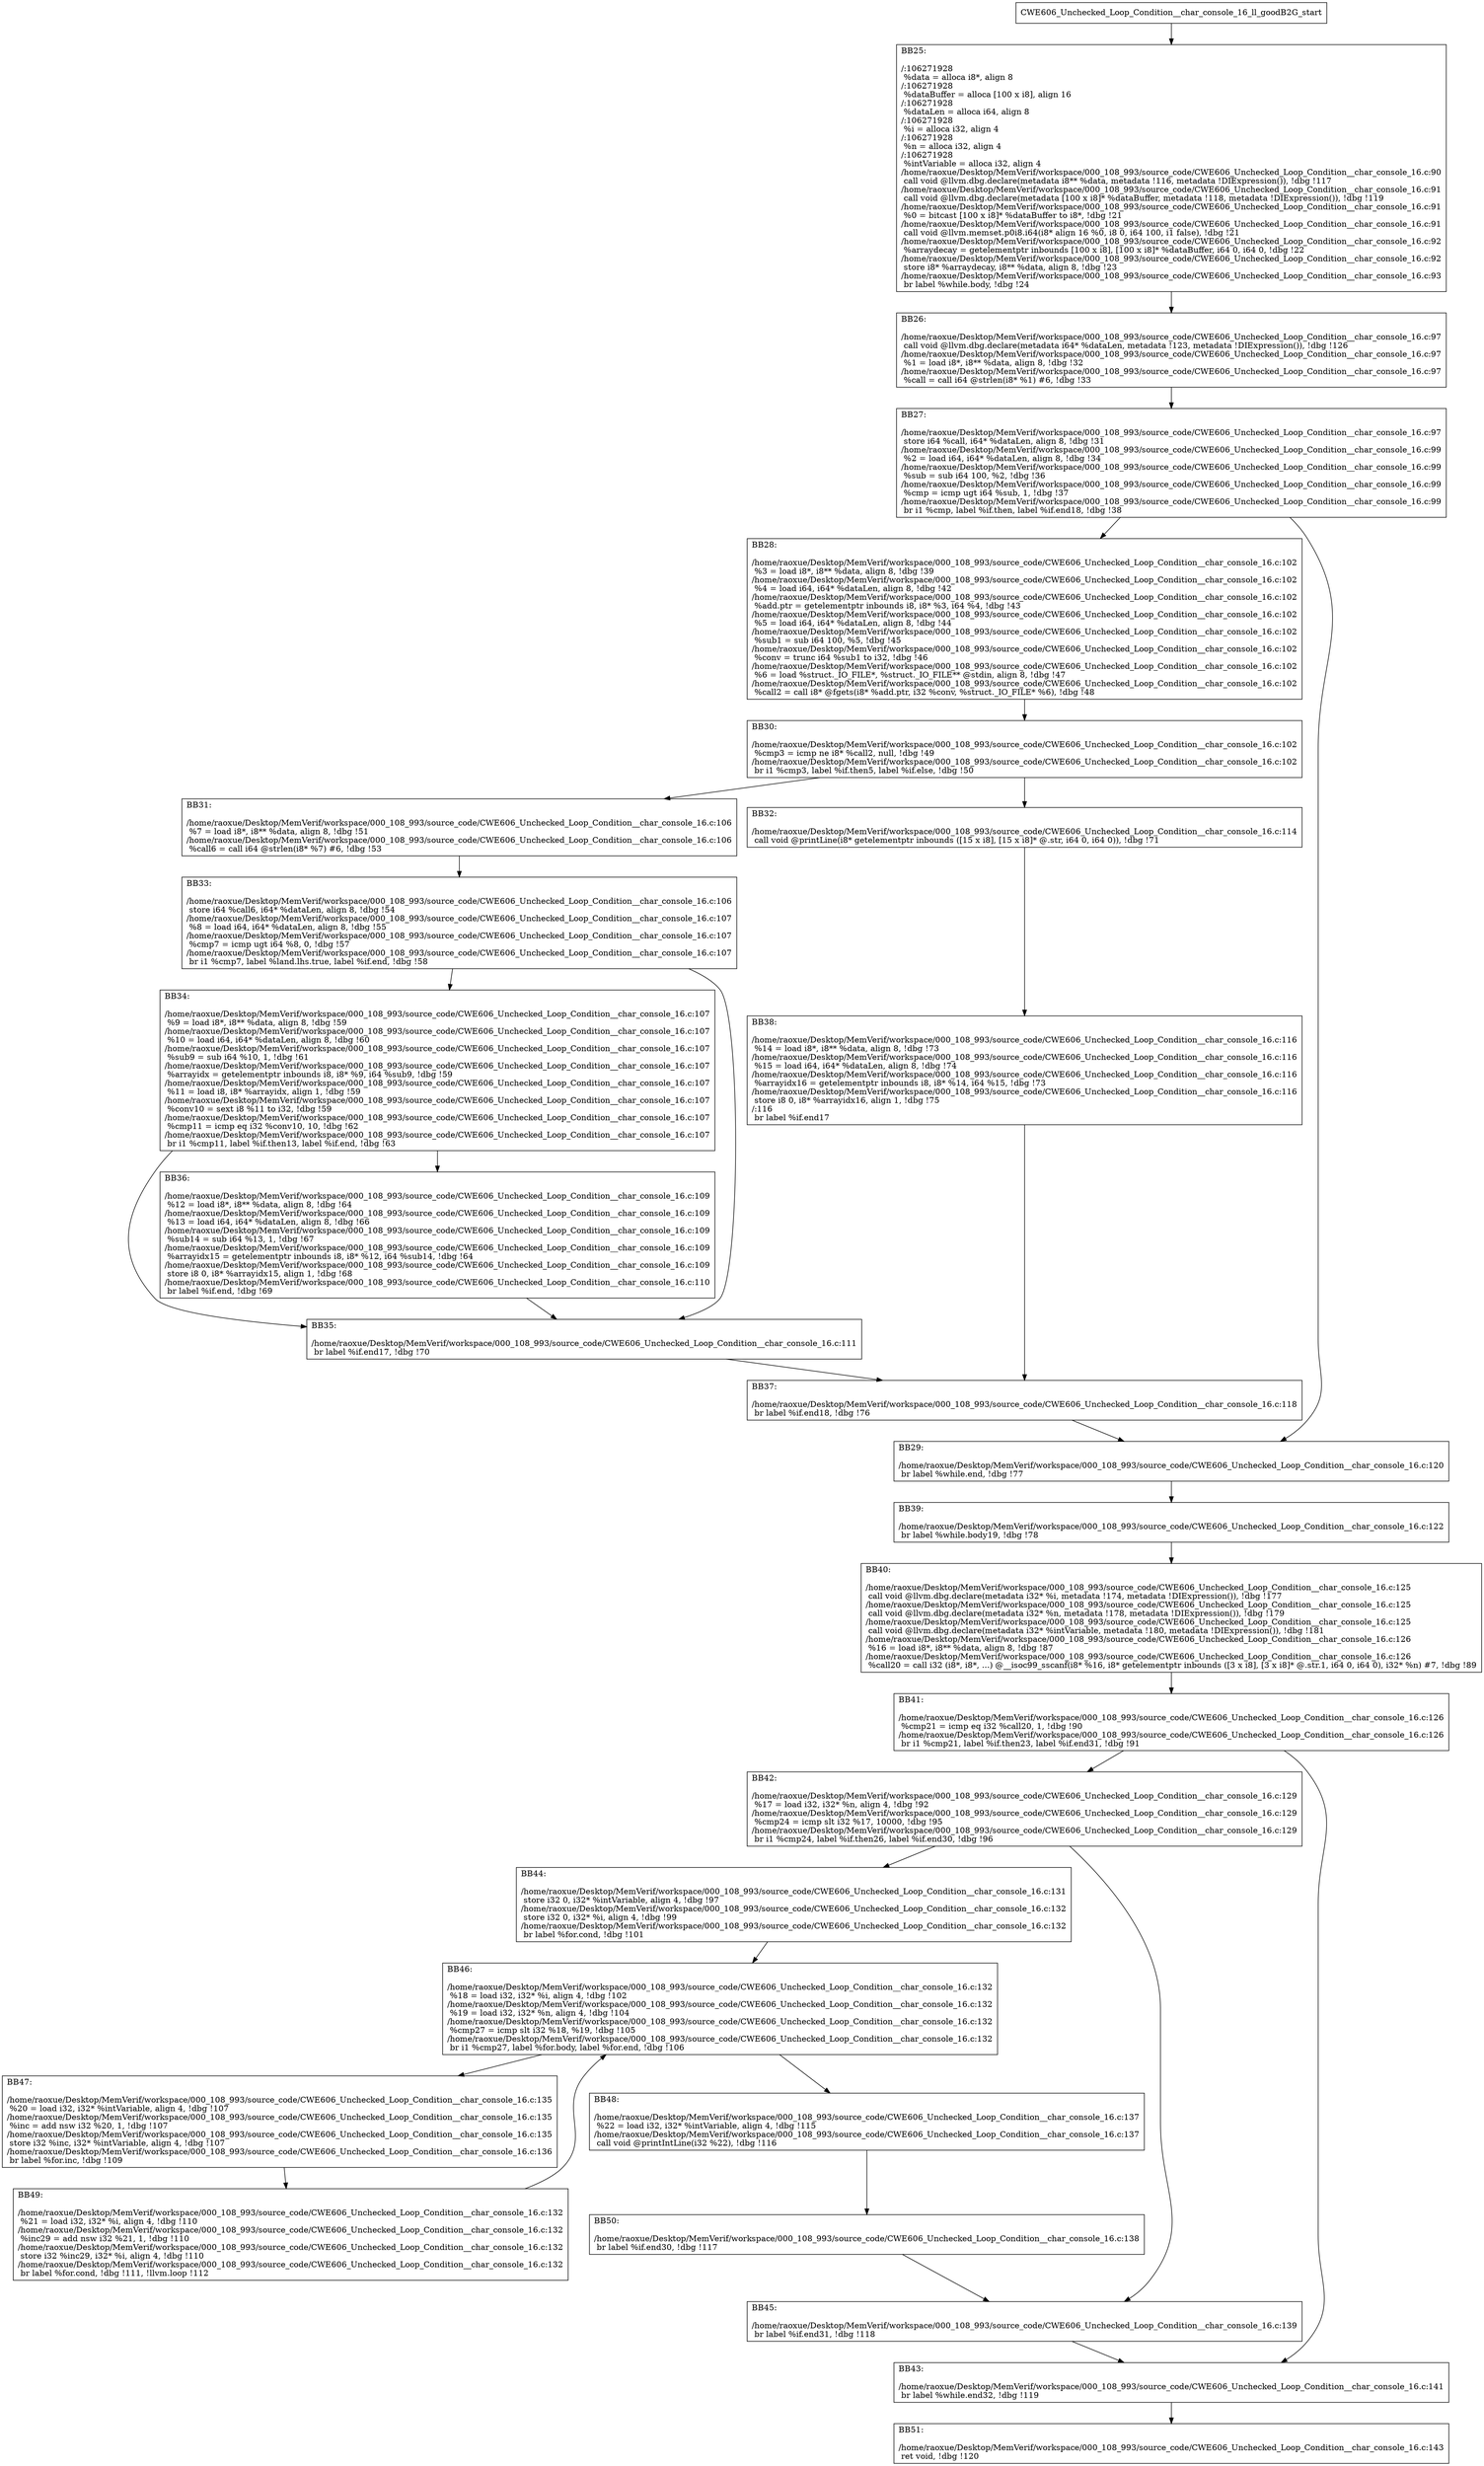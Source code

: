 digraph "CFG for'CWE606_Unchecked_Loop_Condition__char_console_16_ll_goodB2G' function" {
	BBCWE606_Unchecked_Loop_Condition__char_console_16_ll_goodB2G_start[shape=record,label="{CWE606_Unchecked_Loop_Condition__char_console_16_ll_goodB2G_start}"];
	BBCWE606_Unchecked_Loop_Condition__char_console_16_ll_goodB2G_start-> CWE606_Unchecked_Loop_Condition__char_console_16_ll_goodB2GBB25;
	CWE606_Unchecked_Loop_Condition__char_console_16_ll_goodB2GBB25 [shape=record, label="{BB25:\l\l/:106271928\l
  %data = alloca i8*, align 8\l
/:106271928\l
  %dataBuffer = alloca [100 x i8], align 16\l
/:106271928\l
  %dataLen = alloca i64, align 8\l
/:106271928\l
  %i = alloca i32, align 4\l
/:106271928\l
  %n = alloca i32, align 4\l
/:106271928\l
  %intVariable = alloca i32, align 4\l
/home/raoxue/Desktop/MemVerif/workspace/000_108_993/source_code/CWE606_Unchecked_Loop_Condition__char_console_16.c:90\l
  call void @llvm.dbg.declare(metadata i8** %data, metadata !116, metadata !DIExpression()), !dbg !117\l
/home/raoxue/Desktop/MemVerif/workspace/000_108_993/source_code/CWE606_Unchecked_Loop_Condition__char_console_16.c:91\l
  call void @llvm.dbg.declare(metadata [100 x i8]* %dataBuffer, metadata !118, metadata !DIExpression()), !dbg !119\l
/home/raoxue/Desktop/MemVerif/workspace/000_108_993/source_code/CWE606_Unchecked_Loop_Condition__char_console_16.c:91\l
  %0 = bitcast [100 x i8]* %dataBuffer to i8*, !dbg !21\l
/home/raoxue/Desktop/MemVerif/workspace/000_108_993/source_code/CWE606_Unchecked_Loop_Condition__char_console_16.c:91\l
  call void @llvm.memset.p0i8.i64(i8* align 16 %0, i8 0, i64 100, i1 false), !dbg !21\l
/home/raoxue/Desktop/MemVerif/workspace/000_108_993/source_code/CWE606_Unchecked_Loop_Condition__char_console_16.c:92\l
  %arraydecay = getelementptr inbounds [100 x i8], [100 x i8]* %dataBuffer, i64 0, i64 0, !dbg !22\l
/home/raoxue/Desktop/MemVerif/workspace/000_108_993/source_code/CWE606_Unchecked_Loop_Condition__char_console_16.c:92\l
  store i8* %arraydecay, i8** %data, align 8, !dbg !23\l
/home/raoxue/Desktop/MemVerif/workspace/000_108_993/source_code/CWE606_Unchecked_Loop_Condition__char_console_16.c:93\l
  br label %while.body, !dbg !24\l
}"];
	CWE606_Unchecked_Loop_Condition__char_console_16_ll_goodB2GBB25-> CWE606_Unchecked_Loop_Condition__char_console_16_ll_goodB2GBB26;
	CWE606_Unchecked_Loop_Condition__char_console_16_ll_goodB2GBB26 [shape=record, label="{BB26:\l\l/home/raoxue/Desktop/MemVerif/workspace/000_108_993/source_code/CWE606_Unchecked_Loop_Condition__char_console_16.c:97\l
  call void @llvm.dbg.declare(metadata i64* %dataLen, metadata !123, metadata !DIExpression()), !dbg !126\l
/home/raoxue/Desktop/MemVerif/workspace/000_108_993/source_code/CWE606_Unchecked_Loop_Condition__char_console_16.c:97\l
  %1 = load i8*, i8** %data, align 8, !dbg !32\l
/home/raoxue/Desktop/MemVerif/workspace/000_108_993/source_code/CWE606_Unchecked_Loop_Condition__char_console_16.c:97\l
  %call = call i64 @strlen(i8* %1) #6, !dbg !33\l
}"];
	CWE606_Unchecked_Loop_Condition__char_console_16_ll_goodB2GBB26-> CWE606_Unchecked_Loop_Condition__char_console_16_ll_goodB2GBB27;
	CWE606_Unchecked_Loop_Condition__char_console_16_ll_goodB2GBB27 [shape=record, label="{BB27:\l\l/home/raoxue/Desktop/MemVerif/workspace/000_108_993/source_code/CWE606_Unchecked_Loop_Condition__char_console_16.c:97\l
  store i64 %call, i64* %dataLen, align 8, !dbg !31\l
/home/raoxue/Desktop/MemVerif/workspace/000_108_993/source_code/CWE606_Unchecked_Loop_Condition__char_console_16.c:99\l
  %2 = load i64, i64* %dataLen, align 8, !dbg !34\l
/home/raoxue/Desktop/MemVerif/workspace/000_108_993/source_code/CWE606_Unchecked_Loop_Condition__char_console_16.c:99\l
  %sub = sub i64 100, %2, !dbg !36\l
/home/raoxue/Desktop/MemVerif/workspace/000_108_993/source_code/CWE606_Unchecked_Loop_Condition__char_console_16.c:99\l
  %cmp = icmp ugt i64 %sub, 1, !dbg !37\l
/home/raoxue/Desktop/MemVerif/workspace/000_108_993/source_code/CWE606_Unchecked_Loop_Condition__char_console_16.c:99\l
  br i1 %cmp, label %if.then, label %if.end18, !dbg !38\l
}"];
	CWE606_Unchecked_Loop_Condition__char_console_16_ll_goodB2GBB27-> CWE606_Unchecked_Loop_Condition__char_console_16_ll_goodB2GBB28;
	CWE606_Unchecked_Loop_Condition__char_console_16_ll_goodB2GBB27-> CWE606_Unchecked_Loop_Condition__char_console_16_ll_goodB2GBB29;
	CWE606_Unchecked_Loop_Condition__char_console_16_ll_goodB2GBB28 [shape=record, label="{BB28:\l\l/home/raoxue/Desktop/MemVerif/workspace/000_108_993/source_code/CWE606_Unchecked_Loop_Condition__char_console_16.c:102\l
  %3 = load i8*, i8** %data, align 8, !dbg !39\l
/home/raoxue/Desktop/MemVerif/workspace/000_108_993/source_code/CWE606_Unchecked_Loop_Condition__char_console_16.c:102\l
  %4 = load i64, i64* %dataLen, align 8, !dbg !42\l
/home/raoxue/Desktop/MemVerif/workspace/000_108_993/source_code/CWE606_Unchecked_Loop_Condition__char_console_16.c:102\l
  %add.ptr = getelementptr inbounds i8, i8* %3, i64 %4, !dbg !43\l
/home/raoxue/Desktop/MemVerif/workspace/000_108_993/source_code/CWE606_Unchecked_Loop_Condition__char_console_16.c:102\l
  %5 = load i64, i64* %dataLen, align 8, !dbg !44\l
/home/raoxue/Desktop/MemVerif/workspace/000_108_993/source_code/CWE606_Unchecked_Loop_Condition__char_console_16.c:102\l
  %sub1 = sub i64 100, %5, !dbg !45\l
/home/raoxue/Desktop/MemVerif/workspace/000_108_993/source_code/CWE606_Unchecked_Loop_Condition__char_console_16.c:102\l
  %conv = trunc i64 %sub1 to i32, !dbg !46\l
/home/raoxue/Desktop/MemVerif/workspace/000_108_993/source_code/CWE606_Unchecked_Loop_Condition__char_console_16.c:102\l
  %6 = load %struct._IO_FILE*, %struct._IO_FILE** @stdin, align 8, !dbg !47\l
/home/raoxue/Desktop/MemVerif/workspace/000_108_993/source_code/CWE606_Unchecked_Loop_Condition__char_console_16.c:102\l
  %call2 = call i8* @fgets(i8* %add.ptr, i32 %conv, %struct._IO_FILE* %6), !dbg !48\l
}"];
	CWE606_Unchecked_Loop_Condition__char_console_16_ll_goodB2GBB28-> CWE606_Unchecked_Loop_Condition__char_console_16_ll_goodB2GBB30;
	CWE606_Unchecked_Loop_Condition__char_console_16_ll_goodB2GBB30 [shape=record, label="{BB30:\l\l/home/raoxue/Desktop/MemVerif/workspace/000_108_993/source_code/CWE606_Unchecked_Loop_Condition__char_console_16.c:102\l
  %cmp3 = icmp ne i8* %call2, null, !dbg !49\l
/home/raoxue/Desktop/MemVerif/workspace/000_108_993/source_code/CWE606_Unchecked_Loop_Condition__char_console_16.c:102\l
  br i1 %cmp3, label %if.then5, label %if.else, !dbg !50\l
}"];
	CWE606_Unchecked_Loop_Condition__char_console_16_ll_goodB2GBB30-> CWE606_Unchecked_Loop_Condition__char_console_16_ll_goodB2GBB31;
	CWE606_Unchecked_Loop_Condition__char_console_16_ll_goodB2GBB30-> CWE606_Unchecked_Loop_Condition__char_console_16_ll_goodB2GBB32;
	CWE606_Unchecked_Loop_Condition__char_console_16_ll_goodB2GBB31 [shape=record, label="{BB31:\l\l/home/raoxue/Desktop/MemVerif/workspace/000_108_993/source_code/CWE606_Unchecked_Loop_Condition__char_console_16.c:106\l
  %7 = load i8*, i8** %data, align 8, !dbg !51\l
/home/raoxue/Desktop/MemVerif/workspace/000_108_993/source_code/CWE606_Unchecked_Loop_Condition__char_console_16.c:106\l
  %call6 = call i64 @strlen(i8* %7) #6, !dbg !53\l
}"];
	CWE606_Unchecked_Loop_Condition__char_console_16_ll_goodB2GBB31-> CWE606_Unchecked_Loop_Condition__char_console_16_ll_goodB2GBB33;
	CWE606_Unchecked_Loop_Condition__char_console_16_ll_goodB2GBB33 [shape=record, label="{BB33:\l\l/home/raoxue/Desktop/MemVerif/workspace/000_108_993/source_code/CWE606_Unchecked_Loop_Condition__char_console_16.c:106\l
  store i64 %call6, i64* %dataLen, align 8, !dbg !54\l
/home/raoxue/Desktop/MemVerif/workspace/000_108_993/source_code/CWE606_Unchecked_Loop_Condition__char_console_16.c:107\l
  %8 = load i64, i64* %dataLen, align 8, !dbg !55\l
/home/raoxue/Desktop/MemVerif/workspace/000_108_993/source_code/CWE606_Unchecked_Loop_Condition__char_console_16.c:107\l
  %cmp7 = icmp ugt i64 %8, 0, !dbg !57\l
/home/raoxue/Desktop/MemVerif/workspace/000_108_993/source_code/CWE606_Unchecked_Loop_Condition__char_console_16.c:107\l
  br i1 %cmp7, label %land.lhs.true, label %if.end, !dbg !58\l
}"];
	CWE606_Unchecked_Loop_Condition__char_console_16_ll_goodB2GBB33-> CWE606_Unchecked_Loop_Condition__char_console_16_ll_goodB2GBB34;
	CWE606_Unchecked_Loop_Condition__char_console_16_ll_goodB2GBB33-> CWE606_Unchecked_Loop_Condition__char_console_16_ll_goodB2GBB35;
	CWE606_Unchecked_Loop_Condition__char_console_16_ll_goodB2GBB34 [shape=record, label="{BB34:\l\l/home/raoxue/Desktop/MemVerif/workspace/000_108_993/source_code/CWE606_Unchecked_Loop_Condition__char_console_16.c:107\l
  %9 = load i8*, i8** %data, align 8, !dbg !59\l
/home/raoxue/Desktop/MemVerif/workspace/000_108_993/source_code/CWE606_Unchecked_Loop_Condition__char_console_16.c:107\l
  %10 = load i64, i64* %dataLen, align 8, !dbg !60\l
/home/raoxue/Desktop/MemVerif/workspace/000_108_993/source_code/CWE606_Unchecked_Loop_Condition__char_console_16.c:107\l
  %sub9 = sub i64 %10, 1, !dbg !61\l
/home/raoxue/Desktop/MemVerif/workspace/000_108_993/source_code/CWE606_Unchecked_Loop_Condition__char_console_16.c:107\l
  %arrayidx = getelementptr inbounds i8, i8* %9, i64 %sub9, !dbg !59\l
/home/raoxue/Desktop/MemVerif/workspace/000_108_993/source_code/CWE606_Unchecked_Loop_Condition__char_console_16.c:107\l
  %11 = load i8, i8* %arrayidx, align 1, !dbg !59\l
/home/raoxue/Desktop/MemVerif/workspace/000_108_993/source_code/CWE606_Unchecked_Loop_Condition__char_console_16.c:107\l
  %conv10 = sext i8 %11 to i32, !dbg !59\l
/home/raoxue/Desktop/MemVerif/workspace/000_108_993/source_code/CWE606_Unchecked_Loop_Condition__char_console_16.c:107\l
  %cmp11 = icmp eq i32 %conv10, 10, !dbg !62\l
/home/raoxue/Desktop/MemVerif/workspace/000_108_993/source_code/CWE606_Unchecked_Loop_Condition__char_console_16.c:107\l
  br i1 %cmp11, label %if.then13, label %if.end, !dbg !63\l
}"];
	CWE606_Unchecked_Loop_Condition__char_console_16_ll_goodB2GBB34-> CWE606_Unchecked_Loop_Condition__char_console_16_ll_goodB2GBB36;
	CWE606_Unchecked_Loop_Condition__char_console_16_ll_goodB2GBB34-> CWE606_Unchecked_Loop_Condition__char_console_16_ll_goodB2GBB35;
	CWE606_Unchecked_Loop_Condition__char_console_16_ll_goodB2GBB36 [shape=record, label="{BB36:\l\l/home/raoxue/Desktop/MemVerif/workspace/000_108_993/source_code/CWE606_Unchecked_Loop_Condition__char_console_16.c:109\l
  %12 = load i8*, i8** %data, align 8, !dbg !64\l
/home/raoxue/Desktop/MemVerif/workspace/000_108_993/source_code/CWE606_Unchecked_Loop_Condition__char_console_16.c:109\l
  %13 = load i64, i64* %dataLen, align 8, !dbg !66\l
/home/raoxue/Desktop/MemVerif/workspace/000_108_993/source_code/CWE606_Unchecked_Loop_Condition__char_console_16.c:109\l
  %sub14 = sub i64 %13, 1, !dbg !67\l
/home/raoxue/Desktop/MemVerif/workspace/000_108_993/source_code/CWE606_Unchecked_Loop_Condition__char_console_16.c:109\l
  %arrayidx15 = getelementptr inbounds i8, i8* %12, i64 %sub14, !dbg !64\l
/home/raoxue/Desktop/MemVerif/workspace/000_108_993/source_code/CWE606_Unchecked_Loop_Condition__char_console_16.c:109\l
  store i8 0, i8* %arrayidx15, align 1, !dbg !68\l
/home/raoxue/Desktop/MemVerif/workspace/000_108_993/source_code/CWE606_Unchecked_Loop_Condition__char_console_16.c:110\l
  br label %if.end, !dbg !69\l
}"];
	CWE606_Unchecked_Loop_Condition__char_console_16_ll_goodB2GBB36-> CWE606_Unchecked_Loop_Condition__char_console_16_ll_goodB2GBB35;
	CWE606_Unchecked_Loop_Condition__char_console_16_ll_goodB2GBB35 [shape=record, label="{BB35:\l\l/home/raoxue/Desktop/MemVerif/workspace/000_108_993/source_code/CWE606_Unchecked_Loop_Condition__char_console_16.c:111\l
  br label %if.end17, !dbg !70\l
}"];
	CWE606_Unchecked_Loop_Condition__char_console_16_ll_goodB2GBB35-> CWE606_Unchecked_Loop_Condition__char_console_16_ll_goodB2GBB37;
	CWE606_Unchecked_Loop_Condition__char_console_16_ll_goodB2GBB32 [shape=record, label="{BB32:\l\l/home/raoxue/Desktop/MemVerif/workspace/000_108_993/source_code/CWE606_Unchecked_Loop_Condition__char_console_16.c:114\l
  call void @printLine(i8* getelementptr inbounds ([15 x i8], [15 x i8]* @.str, i64 0, i64 0)), !dbg !71\l
}"];
	CWE606_Unchecked_Loop_Condition__char_console_16_ll_goodB2GBB32-> CWE606_Unchecked_Loop_Condition__char_console_16_ll_goodB2GBB38;
	CWE606_Unchecked_Loop_Condition__char_console_16_ll_goodB2GBB38 [shape=record, label="{BB38:\l\l/home/raoxue/Desktop/MemVerif/workspace/000_108_993/source_code/CWE606_Unchecked_Loop_Condition__char_console_16.c:116\l
  %14 = load i8*, i8** %data, align 8, !dbg !73\l
/home/raoxue/Desktop/MemVerif/workspace/000_108_993/source_code/CWE606_Unchecked_Loop_Condition__char_console_16.c:116\l
  %15 = load i64, i64* %dataLen, align 8, !dbg !74\l
/home/raoxue/Desktop/MemVerif/workspace/000_108_993/source_code/CWE606_Unchecked_Loop_Condition__char_console_16.c:116\l
  %arrayidx16 = getelementptr inbounds i8, i8* %14, i64 %15, !dbg !73\l
/home/raoxue/Desktop/MemVerif/workspace/000_108_993/source_code/CWE606_Unchecked_Loop_Condition__char_console_16.c:116\l
  store i8 0, i8* %arrayidx16, align 1, !dbg !75\l
/:116\l
  br label %if.end17\l
}"];
	CWE606_Unchecked_Loop_Condition__char_console_16_ll_goodB2GBB38-> CWE606_Unchecked_Loop_Condition__char_console_16_ll_goodB2GBB37;
	CWE606_Unchecked_Loop_Condition__char_console_16_ll_goodB2GBB37 [shape=record, label="{BB37:\l\l/home/raoxue/Desktop/MemVerif/workspace/000_108_993/source_code/CWE606_Unchecked_Loop_Condition__char_console_16.c:118\l
  br label %if.end18, !dbg !76\l
}"];
	CWE606_Unchecked_Loop_Condition__char_console_16_ll_goodB2GBB37-> CWE606_Unchecked_Loop_Condition__char_console_16_ll_goodB2GBB29;
	CWE606_Unchecked_Loop_Condition__char_console_16_ll_goodB2GBB29 [shape=record, label="{BB29:\l\l/home/raoxue/Desktop/MemVerif/workspace/000_108_993/source_code/CWE606_Unchecked_Loop_Condition__char_console_16.c:120\l
  br label %while.end, !dbg !77\l
}"];
	CWE606_Unchecked_Loop_Condition__char_console_16_ll_goodB2GBB29-> CWE606_Unchecked_Loop_Condition__char_console_16_ll_goodB2GBB39;
	CWE606_Unchecked_Loop_Condition__char_console_16_ll_goodB2GBB39 [shape=record, label="{BB39:\l\l/home/raoxue/Desktop/MemVerif/workspace/000_108_993/source_code/CWE606_Unchecked_Loop_Condition__char_console_16.c:122\l
  br label %while.body19, !dbg !78\l
}"];
	CWE606_Unchecked_Loop_Condition__char_console_16_ll_goodB2GBB39-> CWE606_Unchecked_Loop_Condition__char_console_16_ll_goodB2GBB40;
	CWE606_Unchecked_Loop_Condition__char_console_16_ll_goodB2GBB40 [shape=record, label="{BB40:\l\l/home/raoxue/Desktop/MemVerif/workspace/000_108_993/source_code/CWE606_Unchecked_Loop_Condition__char_console_16.c:125\l
  call void @llvm.dbg.declare(metadata i32* %i, metadata !174, metadata !DIExpression()), !dbg !177\l
/home/raoxue/Desktop/MemVerif/workspace/000_108_993/source_code/CWE606_Unchecked_Loop_Condition__char_console_16.c:125\l
  call void @llvm.dbg.declare(metadata i32* %n, metadata !178, metadata !DIExpression()), !dbg !179\l
/home/raoxue/Desktop/MemVerif/workspace/000_108_993/source_code/CWE606_Unchecked_Loop_Condition__char_console_16.c:125\l
  call void @llvm.dbg.declare(metadata i32* %intVariable, metadata !180, metadata !DIExpression()), !dbg !181\l
/home/raoxue/Desktop/MemVerif/workspace/000_108_993/source_code/CWE606_Unchecked_Loop_Condition__char_console_16.c:126\l
  %16 = load i8*, i8** %data, align 8, !dbg !87\l
/home/raoxue/Desktop/MemVerif/workspace/000_108_993/source_code/CWE606_Unchecked_Loop_Condition__char_console_16.c:126\l
  %call20 = call i32 (i8*, i8*, ...) @__isoc99_sscanf(i8* %16, i8* getelementptr inbounds ([3 x i8], [3 x i8]* @.str.1, i64 0, i64 0), i32* %n) #7, !dbg !89\l
}"];
	CWE606_Unchecked_Loop_Condition__char_console_16_ll_goodB2GBB40-> CWE606_Unchecked_Loop_Condition__char_console_16_ll_goodB2GBB41;
	CWE606_Unchecked_Loop_Condition__char_console_16_ll_goodB2GBB41 [shape=record, label="{BB41:\l\l/home/raoxue/Desktop/MemVerif/workspace/000_108_993/source_code/CWE606_Unchecked_Loop_Condition__char_console_16.c:126\l
  %cmp21 = icmp eq i32 %call20, 1, !dbg !90\l
/home/raoxue/Desktop/MemVerif/workspace/000_108_993/source_code/CWE606_Unchecked_Loop_Condition__char_console_16.c:126\l
  br i1 %cmp21, label %if.then23, label %if.end31, !dbg !91\l
}"];
	CWE606_Unchecked_Loop_Condition__char_console_16_ll_goodB2GBB41-> CWE606_Unchecked_Loop_Condition__char_console_16_ll_goodB2GBB42;
	CWE606_Unchecked_Loop_Condition__char_console_16_ll_goodB2GBB41-> CWE606_Unchecked_Loop_Condition__char_console_16_ll_goodB2GBB43;
	CWE606_Unchecked_Loop_Condition__char_console_16_ll_goodB2GBB42 [shape=record, label="{BB42:\l\l/home/raoxue/Desktop/MemVerif/workspace/000_108_993/source_code/CWE606_Unchecked_Loop_Condition__char_console_16.c:129\l
  %17 = load i32, i32* %n, align 4, !dbg !92\l
/home/raoxue/Desktop/MemVerif/workspace/000_108_993/source_code/CWE606_Unchecked_Loop_Condition__char_console_16.c:129\l
  %cmp24 = icmp slt i32 %17, 10000, !dbg !95\l
/home/raoxue/Desktop/MemVerif/workspace/000_108_993/source_code/CWE606_Unchecked_Loop_Condition__char_console_16.c:129\l
  br i1 %cmp24, label %if.then26, label %if.end30, !dbg !96\l
}"];
	CWE606_Unchecked_Loop_Condition__char_console_16_ll_goodB2GBB42-> CWE606_Unchecked_Loop_Condition__char_console_16_ll_goodB2GBB44;
	CWE606_Unchecked_Loop_Condition__char_console_16_ll_goodB2GBB42-> CWE606_Unchecked_Loop_Condition__char_console_16_ll_goodB2GBB45;
	CWE606_Unchecked_Loop_Condition__char_console_16_ll_goodB2GBB44 [shape=record, label="{BB44:\l\l/home/raoxue/Desktop/MemVerif/workspace/000_108_993/source_code/CWE606_Unchecked_Loop_Condition__char_console_16.c:131\l
  store i32 0, i32* %intVariable, align 4, !dbg !97\l
/home/raoxue/Desktop/MemVerif/workspace/000_108_993/source_code/CWE606_Unchecked_Loop_Condition__char_console_16.c:132\l
  store i32 0, i32* %i, align 4, !dbg !99\l
/home/raoxue/Desktop/MemVerif/workspace/000_108_993/source_code/CWE606_Unchecked_Loop_Condition__char_console_16.c:132\l
  br label %for.cond, !dbg !101\l
}"];
	CWE606_Unchecked_Loop_Condition__char_console_16_ll_goodB2GBB44-> CWE606_Unchecked_Loop_Condition__char_console_16_ll_goodB2GBB46;
	CWE606_Unchecked_Loop_Condition__char_console_16_ll_goodB2GBB46 [shape=record, label="{BB46:\l\l/home/raoxue/Desktop/MemVerif/workspace/000_108_993/source_code/CWE606_Unchecked_Loop_Condition__char_console_16.c:132\l
  %18 = load i32, i32* %i, align 4, !dbg !102\l
/home/raoxue/Desktop/MemVerif/workspace/000_108_993/source_code/CWE606_Unchecked_Loop_Condition__char_console_16.c:132\l
  %19 = load i32, i32* %n, align 4, !dbg !104\l
/home/raoxue/Desktop/MemVerif/workspace/000_108_993/source_code/CWE606_Unchecked_Loop_Condition__char_console_16.c:132\l
  %cmp27 = icmp slt i32 %18, %19, !dbg !105\l
/home/raoxue/Desktop/MemVerif/workspace/000_108_993/source_code/CWE606_Unchecked_Loop_Condition__char_console_16.c:132\l
  br i1 %cmp27, label %for.body, label %for.end, !dbg !106\l
}"];
	CWE606_Unchecked_Loop_Condition__char_console_16_ll_goodB2GBB46-> CWE606_Unchecked_Loop_Condition__char_console_16_ll_goodB2GBB47;
	CWE606_Unchecked_Loop_Condition__char_console_16_ll_goodB2GBB46-> CWE606_Unchecked_Loop_Condition__char_console_16_ll_goodB2GBB48;
	CWE606_Unchecked_Loop_Condition__char_console_16_ll_goodB2GBB47 [shape=record, label="{BB47:\l\l/home/raoxue/Desktop/MemVerif/workspace/000_108_993/source_code/CWE606_Unchecked_Loop_Condition__char_console_16.c:135\l
  %20 = load i32, i32* %intVariable, align 4, !dbg !107\l
/home/raoxue/Desktop/MemVerif/workspace/000_108_993/source_code/CWE606_Unchecked_Loop_Condition__char_console_16.c:135\l
  %inc = add nsw i32 %20, 1, !dbg !107\l
/home/raoxue/Desktop/MemVerif/workspace/000_108_993/source_code/CWE606_Unchecked_Loop_Condition__char_console_16.c:135\l
  store i32 %inc, i32* %intVariable, align 4, !dbg !107\l
/home/raoxue/Desktop/MemVerif/workspace/000_108_993/source_code/CWE606_Unchecked_Loop_Condition__char_console_16.c:136\l
  br label %for.inc, !dbg !109\l
}"];
	CWE606_Unchecked_Loop_Condition__char_console_16_ll_goodB2GBB47-> CWE606_Unchecked_Loop_Condition__char_console_16_ll_goodB2GBB49;
	CWE606_Unchecked_Loop_Condition__char_console_16_ll_goodB2GBB49 [shape=record, label="{BB49:\l\l/home/raoxue/Desktop/MemVerif/workspace/000_108_993/source_code/CWE606_Unchecked_Loop_Condition__char_console_16.c:132\l
  %21 = load i32, i32* %i, align 4, !dbg !110\l
/home/raoxue/Desktop/MemVerif/workspace/000_108_993/source_code/CWE606_Unchecked_Loop_Condition__char_console_16.c:132\l
  %inc29 = add nsw i32 %21, 1, !dbg !110\l
/home/raoxue/Desktop/MemVerif/workspace/000_108_993/source_code/CWE606_Unchecked_Loop_Condition__char_console_16.c:132\l
  store i32 %inc29, i32* %i, align 4, !dbg !110\l
/home/raoxue/Desktop/MemVerif/workspace/000_108_993/source_code/CWE606_Unchecked_Loop_Condition__char_console_16.c:132\l
  br label %for.cond, !dbg !111, !llvm.loop !112\l
}"];
	CWE606_Unchecked_Loop_Condition__char_console_16_ll_goodB2GBB49-> CWE606_Unchecked_Loop_Condition__char_console_16_ll_goodB2GBB46;
	CWE606_Unchecked_Loop_Condition__char_console_16_ll_goodB2GBB48 [shape=record, label="{BB48:\l\l/home/raoxue/Desktop/MemVerif/workspace/000_108_993/source_code/CWE606_Unchecked_Loop_Condition__char_console_16.c:137\l
  %22 = load i32, i32* %intVariable, align 4, !dbg !115\l
/home/raoxue/Desktop/MemVerif/workspace/000_108_993/source_code/CWE606_Unchecked_Loop_Condition__char_console_16.c:137\l
  call void @printIntLine(i32 %22), !dbg !116\l
}"];
	CWE606_Unchecked_Loop_Condition__char_console_16_ll_goodB2GBB48-> CWE606_Unchecked_Loop_Condition__char_console_16_ll_goodB2GBB50;
	CWE606_Unchecked_Loop_Condition__char_console_16_ll_goodB2GBB50 [shape=record, label="{BB50:\l\l/home/raoxue/Desktop/MemVerif/workspace/000_108_993/source_code/CWE606_Unchecked_Loop_Condition__char_console_16.c:138\l
  br label %if.end30, !dbg !117\l
}"];
	CWE606_Unchecked_Loop_Condition__char_console_16_ll_goodB2GBB50-> CWE606_Unchecked_Loop_Condition__char_console_16_ll_goodB2GBB45;
	CWE606_Unchecked_Loop_Condition__char_console_16_ll_goodB2GBB45 [shape=record, label="{BB45:\l\l/home/raoxue/Desktop/MemVerif/workspace/000_108_993/source_code/CWE606_Unchecked_Loop_Condition__char_console_16.c:139\l
  br label %if.end31, !dbg !118\l
}"];
	CWE606_Unchecked_Loop_Condition__char_console_16_ll_goodB2GBB45-> CWE606_Unchecked_Loop_Condition__char_console_16_ll_goodB2GBB43;
	CWE606_Unchecked_Loop_Condition__char_console_16_ll_goodB2GBB43 [shape=record, label="{BB43:\l\l/home/raoxue/Desktop/MemVerif/workspace/000_108_993/source_code/CWE606_Unchecked_Loop_Condition__char_console_16.c:141\l
  br label %while.end32, !dbg !119\l
}"];
	CWE606_Unchecked_Loop_Condition__char_console_16_ll_goodB2GBB43-> CWE606_Unchecked_Loop_Condition__char_console_16_ll_goodB2GBB51;
	CWE606_Unchecked_Loop_Condition__char_console_16_ll_goodB2GBB51 [shape=record, label="{BB51:\l\l/home/raoxue/Desktop/MemVerif/workspace/000_108_993/source_code/CWE606_Unchecked_Loop_Condition__char_console_16.c:143\l
  ret void, !dbg !120\l
}"];
}

